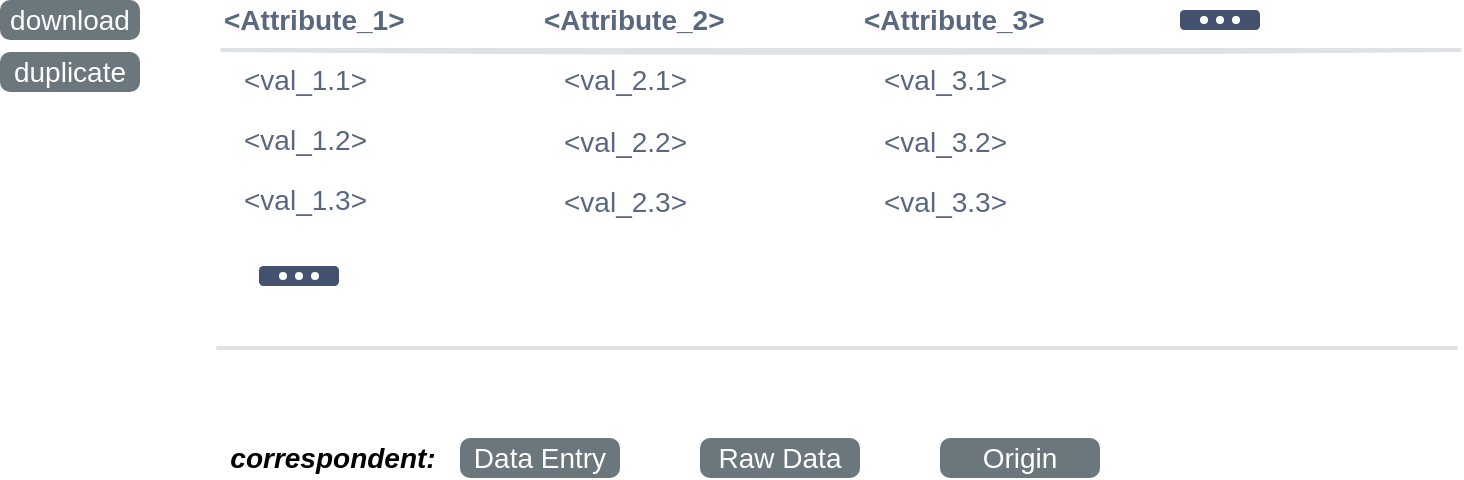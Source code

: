 <mxfile version="16.2.4" type="github">
  <diagram id="w-lfwDUIJT0jTFFxMKSL" name="Page-1">
    <mxGraphModel dx="1422" dy="762" grid="1" gridSize="10" guides="1" tooltips="1" connect="1" arrows="1" fold="1" page="1" pageScale="1" pageWidth="827" pageHeight="1169" math="0" shadow="0">
      <root>
        <mxCell id="0" />
        <mxCell id="1" parent="0" />
        <mxCell id="FjR-XkZwSWkzs6hYQ35B-1" value="download" style="html=1;shadow=0;dashed=0;shape=mxgraph.bootstrap.rrect;rSize=5;strokeColor=none;strokeWidth=1;fillColor=#6C767D;fontColor=#FFFFFF;whiteSpace=wrap;align=center;verticalAlign=middle;spacingLeft=0;fontStyle=0;fontSize=14;spacing=5;fontFamily=Helvetica;" vertex="1" parent="1">
          <mxGeometry x="10" y="41" width="70" height="20" as="geometry" />
        </mxCell>
        <mxCell id="FjR-XkZwSWkzs6hYQ35B-2" value="duplicate" style="html=1;shadow=0;dashed=0;shape=mxgraph.bootstrap.rrect;rSize=5;strokeColor=none;strokeWidth=1;fillColor=#6C767D;fontColor=#FFFFFF;whiteSpace=wrap;align=center;verticalAlign=middle;spacingLeft=0;fontStyle=0;fontSize=14;spacing=5;fontFamily=Helvetica;" vertex="1" parent="1">
          <mxGeometry x="10" y="67" width="70" height="20" as="geometry" />
        </mxCell>
        <mxCell id="FjR-XkZwSWkzs6hYQ35B-3" value="&amp;lt;Attribute_1&amp;gt;" style="html=1;fillColor=none;strokeColor=none;fontSize=14;align=left;fontColor=#596780;whiteSpace=wrap;sketch=1;hachureGap=4;pointerEvents=0;fontFamily=Helvetica;fontStyle=1" vertex="1" parent="1">
          <mxGeometry x="120" y="41" width="100" height="20" as="geometry" />
        </mxCell>
        <mxCell id="FjR-XkZwSWkzs6hYQ35B-4" value="" style="shape=line;strokeWidth=2;html=1;strokeColor=#DFE1E5;resizeWidth=1;sketch=1;hachureGap=4;pointerEvents=0;fontFamily=Helvetica;fontSize=14;" vertex="1" parent="1">
          <mxGeometry x="121" y="61" width="619" height="10" as="geometry" />
        </mxCell>
        <mxCell id="FjR-XkZwSWkzs6hYQ35B-5" value="&amp;lt;val_1.1&amp;gt;" style="strokeColor=none;fillColor=none;fontSize=14;fontColor=#596780;align=left;html=1;sketch=1;hachureGap=4;pointerEvents=0;fontFamily=Helvetica;" vertex="1" parent="1">
          <mxGeometry x="129.5" y="71" width="81" height="20" as="geometry" />
        </mxCell>
        <mxCell id="FjR-XkZwSWkzs6hYQ35B-6" value="&amp;lt;val_1.2&amp;gt;" style="strokeColor=none;fillColor=none;fontSize=14;fontColor=#596780;align=left;html=1;sketch=1;hachureGap=4;pointerEvents=0;fontFamily=Helvetica;" vertex="1" parent="1">
          <mxGeometry x="129.5" y="101" width="81" height="20" as="geometry" />
        </mxCell>
        <mxCell id="FjR-XkZwSWkzs6hYQ35B-7" value="&amp;lt;val_1.3&amp;gt;" style="strokeColor=none;fillColor=none;fontSize=14;fontColor=#596780;align=left;html=1;sketch=1;hachureGap=4;pointerEvents=0;fontFamily=Helvetica;" vertex="1" parent="1">
          <mxGeometry x="129.5" y="131" width="81" height="20" as="geometry" />
        </mxCell>
        <mxCell id="FjR-XkZwSWkzs6hYQ35B-8" value="&amp;lt;val_2.1&amp;gt;" style="strokeColor=none;fillColor=none;fontSize=14;fontColor=#596780;align=left;html=1;sketch=1;hachureGap=4;pointerEvents=0;fontFamily=Helvetica;" vertex="1" parent="1">
          <mxGeometry x="290" y="71" width="80" height="20" as="geometry" />
        </mxCell>
        <mxCell id="FjR-XkZwSWkzs6hYQ35B-9" value="&amp;lt;val_2.2&amp;gt;" style="strokeColor=none;fillColor=none;fontSize=14;fontColor=#596780;align=left;html=1;sketch=1;hachureGap=4;pointerEvents=0;fontFamily=Helvetica;" vertex="1" parent="1">
          <mxGeometry x="290" y="102" width="80" height="20" as="geometry" />
        </mxCell>
        <mxCell id="FjR-XkZwSWkzs6hYQ35B-10" value="&amp;lt;val_2.3&amp;gt;" style="strokeColor=none;fillColor=none;fontSize=14;fontColor=#596780;align=left;html=1;sketch=1;hachureGap=4;pointerEvents=0;fontFamily=Helvetica;" vertex="1" parent="1">
          <mxGeometry x="290" y="132" width="80" height="20" as="geometry" />
        </mxCell>
        <mxCell id="FjR-XkZwSWkzs6hYQ35B-11" value="" style="rounded=1;arcSize=23;fillColor=#42526E;strokeColor=none;sketch=0;hachureGap=4;pointerEvents=0;fontFamily=Helvetica;fontSize=14;" vertex="1" parent="1">
          <mxGeometry x="139.5" y="174" width="40" height="10" as="geometry" />
        </mxCell>
        <mxCell id="FjR-XkZwSWkzs6hYQ35B-12" value="" style="shape=ellipse;fillColor=#ffffff;strokeColor=none;html=1;sketch=0;hachureGap=4;pointerEvents=0;fontFamily=Helvetica;fontSize=14;" vertex="1" parent="FjR-XkZwSWkzs6hYQ35B-11">
          <mxGeometry x="0.5" y="0.5" width="4" height="4" relative="1" as="geometry">
            <mxPoint x="-10" y="-2" as="offset" />
          </mxGeometry>
        </mxCell>
        <mxCell id="FjR-XkZwSWkzs6hYQ35B-13" value="" style="shape=ellipse;fillColor=#ffffff;strokeColor=none;html=1;sketch=0;hachureGap=4;pointerEvents=0;fontFamily=Helvetica;fontSize=14;" vertex="1" parent="FjR-XkZwSWkzs6hYQ35B-11">
          <mxGeometry x="0.5" y="0.5" width="4" height="4" relative="1" as="geometry">
            <mxPoint x="-2" y="-2" as="offset" />
          </mxGeometry>
        </mxCell>
        <mxCell id="FjR-XkZwSWkzs6hYQ35B-14" value="" style="shape=ellipse;fillColor=#ffffff;strokeColor=none;html=1;sketch=0;hachureGap=4;pointerEvents=0;fontFamily=Helvetica;fontSize=14;" vertex="1" parent="FjR-XkZwSWkzs6hYQ35B-11">
          <mxGeometry x="0.5" y="0.5" width="4" height="4" relative="1" as="geometry">
            <mxPoint x="6" y="-2" as="offset" />
          </mxGeometry>
        </mxCell>
        <mxCell id="FjR-XkZwSWkzs6hYQ35B-15" value="" style="shape=line;strokeWidth=2;html=1;strokeColor=#DFE1E5;resizeWidth=1;sketch=1;hachureGap=4;pointerEvents=0;fontFamily=Helvetica;fontSize=14;" vertex="1" parent="1">
          <mxGeometry x="119" y="210" width="619" height="10" as="geometry" />
        </mxCell>
        <mxCell id="FjR-XkZwSWkzs6hYQ35B-16" value="&amp;lt;Attribute_2&amp;gt;" style="html=1;fillColor=none;strokeColor=none;fontSize=14;align=left;fontColor=#596780;whiteSpace=wrap;sketch=1;hachureGap=4;pointerEvents=0;fontFamily=Helvetica;fontStyle=1" vertex="1" parent="1">
          <mxGeometry x="280" y="41" width="100" height="20" as="geometry" />
        </mxCell>
        <mxCell id="FjR-XkZwSWkzs6hYQ35B-17" value="&amp;lt;Attribute_3&amp;gt;" style="html=1;fillColor=none;strokeColor=none;fontSize=14;align=left;fontColor=#596780;whiteSpace=wrap;sketch=1;hachureGap=4;pointerEvents=0;fontFamily=Helvetica;fontStyle=1" vertex="1" parent="1">
          <mxGeometry x="440" y="41" width="100" height="20" as="geometry" />
        </mxCell>
        <mxCell id="FjR-XkZwSWkzs6hYQ35B-19" value="&amp;lt;val_3.1&amp;gt;" style="strokeColor=none;fillColor=none;fontSize=14;fontColor=#596780;align=left;html=1;sketch=1;hachureGap=4;pointerEvents=0;fontFamily=Helvetica;" vertex="1" parent="1">
          <mxGeometry x="450" y="71" width="80" height="20" as="geometry" />
        </mxCell>
        <mxCell id="FjR-XkZwSWkzs6hYQ35B-20" value="&amp;lt;val_3.2&amp;gt;" style="strokeColor=none;fillColor=none;fontSize=14;fontColor=#596780;align=left;html=1;sketch=1;hachureGap=4;pointerEvents=0;fontFamily=Helvetica;" vertex="1" parent="1">
          <mxGeometry x="450" y="102" width="80" height="20" as="geometry" />
        </mxCell>
        <mxCell id="FjR-XkZwSWkzs6hYQ35B-21" value="&amp;lt;val_3.3&amp;gt;" style="strokeColor=none;fillColor=none;fontSize=14;fontColor=#596780;align=left;html=1;sketch=1;hachureGap=4;pointerEvents=0;fontFamily=Helvetica;" vertex="1" parent="1">
          <mxGeometry x="450" y="132" width="80" height="20" as="geometry" />
        </mxCell>
        <mxCell id="FjR-XkZwSWkzs6hYQ35B-22" value="" style="rounded=1;arcSize=23;fillColor=#42526E;strokeColor=none;sketch=0;hachureGap=4;pointerEvents=0;fontFamily=Helvetica;fontSize=14;" vertex="1" parent="1">
          <mxGeometry x="600" y="46" width="40" height="10" as="geometry" />
        </mxCell>
        <mxCell id="FjR-XkZwSWkzs6hYQ35B-23" value="" style="shape=ellipse;fillColor=#ffffff;strokeColor=none;html=1;sketch=0;hachureGap=4;pointerEvents=0;fontFamily=Helvetica;fontSize=14;" vertex="1" parent="FjR-XkZwSWkzs6hYQ35B-22">
          <mxGeometry x="0.5" y="0.5" width="4" height="4" relative="1" as="geometry">
            <mxPoint x="-10" y="-2" as="offset" />
          </mxGeometry>
        </mxCell>
        <mxCell id="FjR-XkZwSWkzs6hYQ35B-24" value="" style="shape=ellipse;fillColor=#ffffff;strokeColor=none;html=1;sketch=0;hachureGap=4;pointerEvents=0;fontFamily=Helvetica;fontSize=14;" vertex="1" parent="FjR-XkZwSWkzs6hYQ35B-22">
          <mxGeometry x="0.5" y="0.5" width="4" height="4" relative="1" as="geometry">
            <mxPoint x="-2" y="-2" as="offset" />
          </mxGeometry>
        </mxCell>
        <mxCell id="FjR-XkZwSWkzs6hYQ35B-25" value="" style="shape=ellipse;fillColor=#ffffff;strokeColor=none;html=1;sketch=0;hachureGap=4;pointerEvents=0;fontFamily=Helvetica;fontSize=14;" vertex="1" parent="FjR-XkZwSWkzs6hYQ35B-22">
          <mxGeometry x="0.5" y="0.5" width="4" height="4" relative="1" as="geometry">
            <mxPoint x="6" y="-2" as="offset" />
          </mxGeometry>
        </mxCell>
        <mxCell id="FjR-XkZwSWkzs6hYQ35B-29" value="correspondent:" style="text;html=1;resizable=0;autosize=1;align=center;verticalAlign=middle;points=[];fillColor=none;strokeColor=none;rounded=0;fontSize=14;fontStyle=3" vertex="1" parent="1">
          <mxGeometry x="116" y="260" width="120" height="20" as="geometry" />
        </mxCell>
        <mxCell id="FjR-XkZwSWkzs6hYQ35B-30" value="Data Entry" style="html=1;shadow=0;dashed=0;shape=mxgraph.bootstrap.rrect;rSize=5;strokeColor=none;strokeWidth=1;fillColor=#6C767D;fontColor=#FFFFFF;whiteSpace=wrap;align=center;verticalAlign=middle;spacingLeft=0;fontStyle=0;fontSize=14;spacing=5;fontFamily=Helvetica;" vertex="1" parent="1">
          <mxGeometry x="240" y="260" width="80" height="20" as="geometry" />
        </mxCell>
        <mxCell id="FjR-XkZwSWkzs6hYQ35B-31" value="Raw Data" style="html=1;shadow=0;dashed=0;shape=mxgraph.bootstrap.rrect;rSize=5;strokeColor=none;strokeWidth=1;fillColor=#6C767D;fontColor=#FFFFFF;whiteSpace=wrap;align=center;verticalAlign=middle;spacingLeft=0;fontStyle=0;fontSize=14;spacing=5;fontFamily=Helvetica;" vertex="1" parent="1">
          <mxGeometry x="360" y="260" width="80" height="20" as="geometry" />
        </mxCell>
        <mxCell id="FjR-XkZwSWkzs6hYQ35B-32" value="Origin" style="html=1;shadow=0;dashed=0;shape=mxgraph.bootstrap.rrect;rSize=5;strokeColor=none;strokeWidth=1;fillColor=#6C767D;fontColor=#FFFFFF;whiteSpace=wrap;align=center;verticalAlign=middle;spacingLeft=0;fontStyle=0;fontSize=14;spacing=5;fontFamily=Helvetica;" vertex="1" parent="1">
          <mxGeometry x="480" y="260" width="80" height="20" as="geometry" />
        </mxCell>
      </root>
    </mxGraphModel>
  </diagram>
</mxfile>
